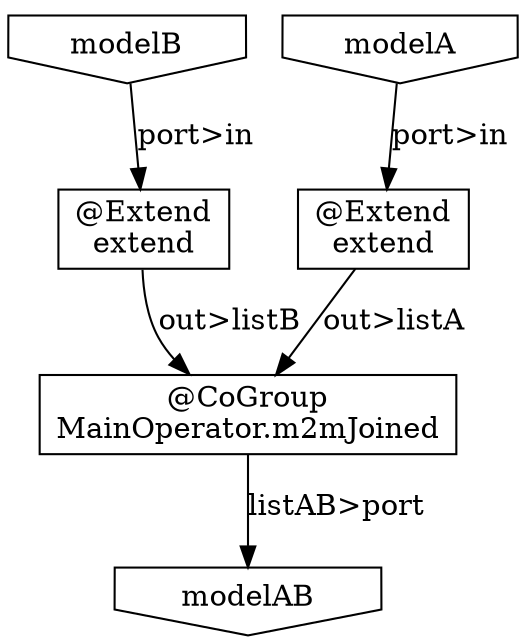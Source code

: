 digraph {
    "493fcdd9-6177-401a-8e6c-53de7bc89a9f" [shape=box, label="@Extend\nextend"];
    "cc28c78a-c994-4d35-a343-33445eb4b986" [shape=box, label="@Extend\nextend"];
    "a00a9911-d37e-49ba-af90-b6d405e8f511" [shape=invhouse, label="modelB"];
    "95543c0e-d985-4a7a-ab7a-8cb3810198e1" [shape=box, label="@CoGroup\nMainOperator.m2mJoined"];
    "f888a679-54bc-47ca-8068-1f28c9a951e4" [shape=invhouse, label="modelAB"];
    "5db0f640-d893-451c-8391-d05e767e37a7" [shape=invhouse, label="modelA"];
    "493fcdd9-6177-401a-8e6c-53de7bc89a9f" -> "95543c0e-d985-4a7a-ab7a-8cb3810198e1" [label="out>listA"];
    "cc28c78a-c994-4d35-a343-33445eb4b986" -> "95543c0e-d985-4a7a-ab7a-8cb3810198e1" [label="out>listB"];
    "a00a9911-d37e-49ba-af90-b6d405e8f511" -> "cc28c78a-c994-4d35-a343-33445eb4b986" [label="port>in"];
    "95543c0e-d985-4a7a-ab7a-8cb3810198e1" -> "f888a679-54bc-47ca-8068-1f28c9a951e4" [label="listAB>port"];
    "5db0f640-d893-451c-8391-d05e767e37a7" -> "493fcdd9-6177-401a-8e6c-53de7bc89a9f" [label="port>in"];
}
